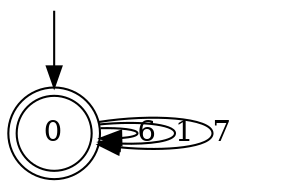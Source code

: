digraph g {

	s0 [shape="doublecircle" label="0"];
	s0 -> s0 [label="6"];
	s0 -> s0 [label="1"];
	s0 -> s0 [label="7"];

__start0 [label="" shape="none" width="0" height="0"];
__start0 -> s0;

}
